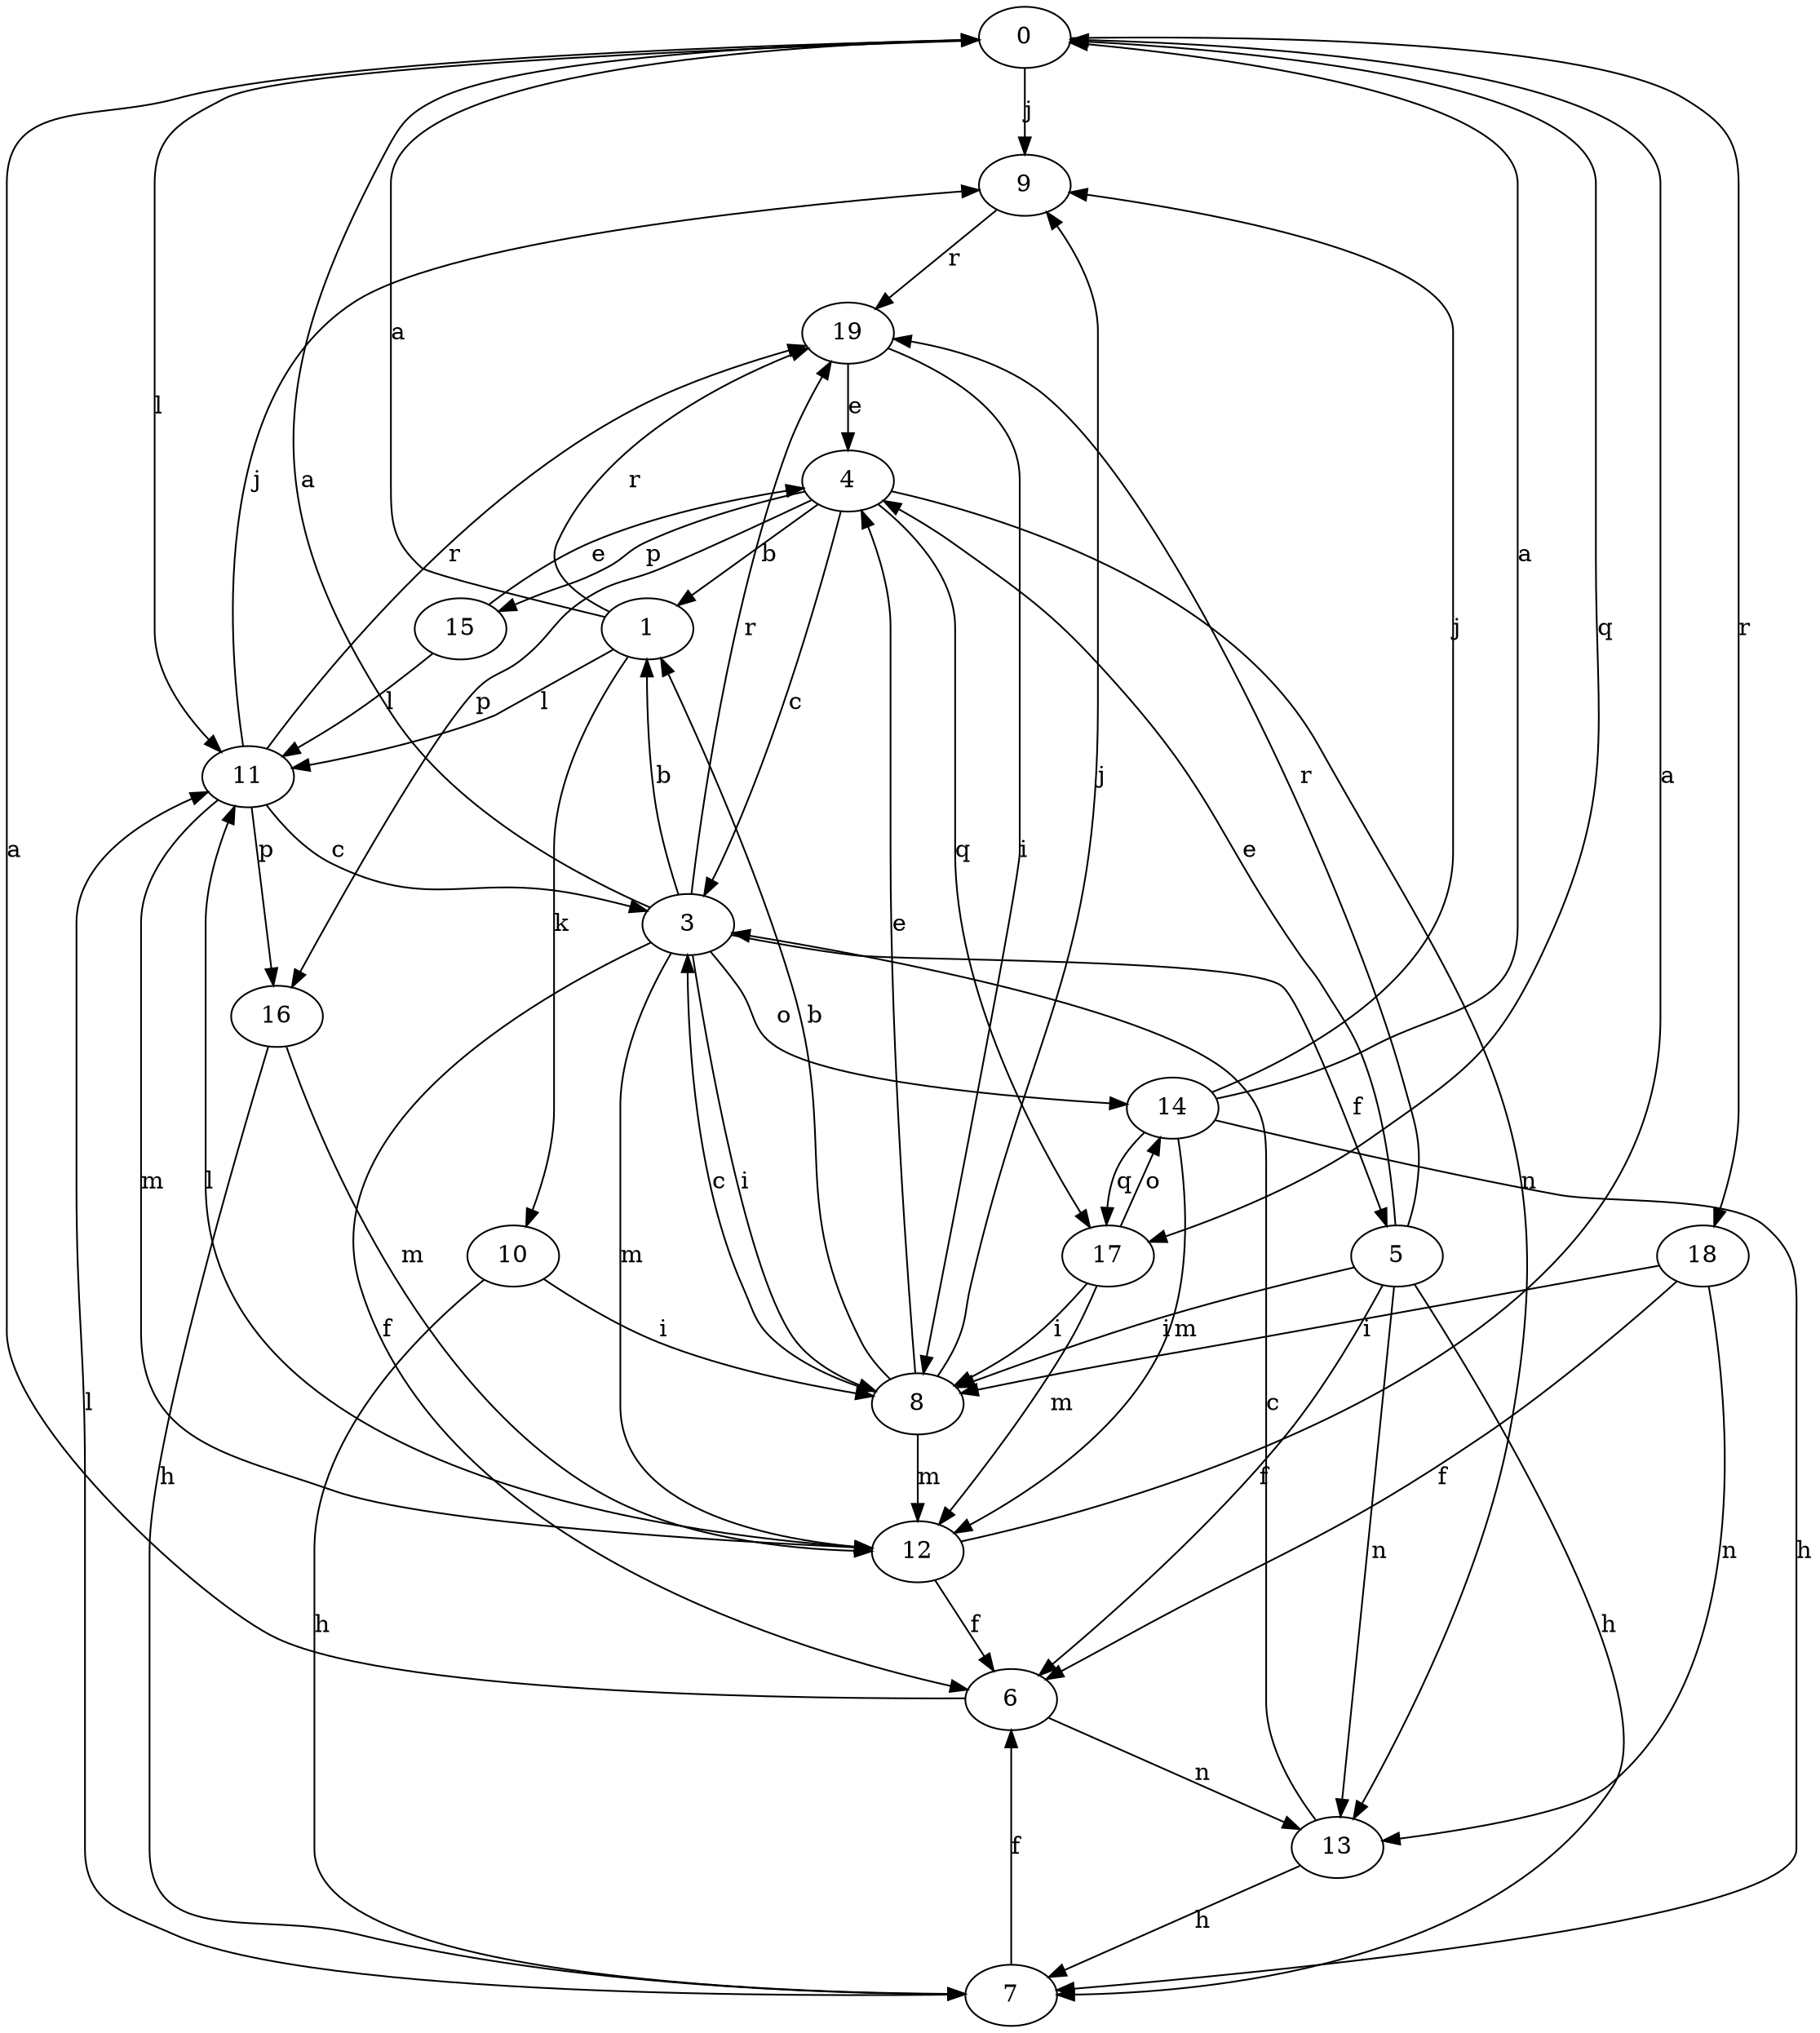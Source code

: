 strict digraph  {
0;
1;
3;
4;
5;
6;
7;
8;
9;
10;
11;
12;
13;
14;
15;
16;
17;
18;
19;
0 -> 9  [label=j];
0 -> 11  [label=l];
0 -> 17  [label=q];
0 -> 18  [label=r];
1 -> 0  [label=a];
1 -> 10  [label=k];
1 -> 11  [label=l];
1 -> 19  [label=r];
3 -> 0  [label=a];
3 -> 1  [label=b];
3 -> 5  [label=f];
3 -> 6  [label=f];
3 -> 8  [label=i];
3 -> 12  [label=m];
3 -> 14  [label=o];
3 -> 19  [label=r];
4 -> 1  [label=b];
4 -> 3  [label=c];
4 -> 13  [label=n];
4 -> 15  [label=p];
4 -> 16  [label=p];
4 -> 17  [label=q];
5 -> 4  [label=e];
5 -> 6  [label=f];
5 -> 7  [label=h];
5 -> 8  [label=i];
5 -> 13  [label=n];
5 -> 19  [label=r];
6 -> 0  [label=a];
6 -> 13  [label=n];
7 -> 6  [label=f];
7 -> 11  [label=l];
8 -> 1  [label=b];
8 -> 3  [label=c];
8 -> 4  [label=e];
8 -> 9  [label=j];
8 -> 12  [label=m];
9 -> 19  [label=r];
10 -> 7  [label=h];
10 -> 8  [label=i];
11 -> 3  [label=c];
11 -> 9  [label=j];
11 -> 12  [label=m];
11 -> 16  [label=p];
11 -> 19  [label=r];
12 -> 0  [label=a];
12 -> 6  [label=f];
12 -> 11  [label=l];
13 -> 3  [label=c];
13 -> 7  [label=h];
14 -> 0  [label=a];
14 -> 7  [label=h];
14 -> 9  [label=j];
14 -> 12  [label=m];
14 -> 17  [label=q];
15 -> 4  [label=e];
15 -> 11  [label=l];
16 -> 7  [label=h];
16 -> 12  [label=m];
17 -> 8  [label=i];
17 -> 12  [label=m];
17 -> 14  [label=o];
18 -> 6  [label=f];
18 -> 8  [label=i];
18 -> 13  [label=n];
19 -> 4  [label=e];
19 -> 8  [label=i];
}
